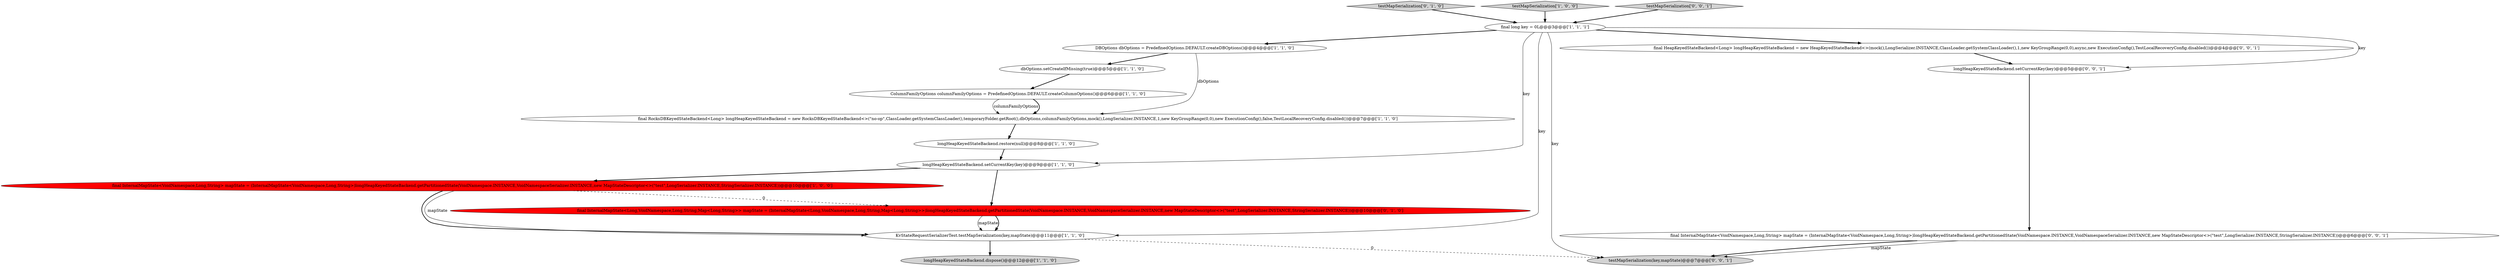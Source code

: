digraph {
13 [style = filled, label = "final HeapKeyedStateBackend<Long> longHeapKeyedStateBackend = new HeapKeyedStateBackend<>(mock(),LongSerializer.INSTANCE,ClassLoader.getSystemClassLoader(),1,new KeyGroupRange(0,0),async,new ExecutionConfig(),TestLocalRecoveryConfig.disabled())@@@4@@@['0', '0', '1']", fillcolor = white, shape = ellipse image = "AAA0AAABBB3BBB"];
4 [style = filled, label = "KvStateRequestSerializerTest.testMapSerialization(key,mapState)@@@11@@@['1', '1', '0']", fillcolor = white, shape = ellipse image = "AAA0AAABBB1BBB"];
7 [style = filled, label = "final RocksDBKeyedStateBackend<Long> longHeapKeyedStateBackend = new RocksDBKeyedStateBackend<>(\"no-op\",ClassLoader.getSystemClassLoader(),temporaryFolder.getRoot(),dbOptions,columnFamilyOptions,mock(),LongSerializer.INSTANCE,1,new KeyGroupRange(0,0),new ExecutionConfig(),false,TestLocalRecoveryConfig.disabled())@@@7@@@['1', '1', '0']", fillcolor = white, shape = ellipse image = "AAA0AAABBB1BBB"];
3 [style = filled, label = "DBOptions dbOptions = PredefinedOptions.DEFAULT.createDBOptions()@@@4@@@['1', '1', '0']", fillcolor = white, shape = ellipse image = "AAA0AAABBB1BBB"];
10 [style = filled, label = "final InternalMapState<VoidNamespace,Long,String> mapState = (InternalMapState<VoidNamespace,Long,String>)longHeapKeyedStateBackend.getPartitionedState(VoidNamespace.INSTANCE,VoidNamespaceSerializer.INSTANCE,new MapStateDescriptor<>(\"test\",LongSerializer.INSTANCE,StringSerializer.INSTANCE))@@@10@@@['1', '0', '0']", fillcolor = red, shape = ellipse image = "AAA1AAABBB1BBB"];
17 [style = filled, label = "testMapSerialization(key,mapState)@@@7@@@['0', '0', '1']", fillcolor = lightgray, shape = ellipse image = "AAA0AAABBB3BBB"];
12 [style = filled, label = "testMapSerialization['0', '1', '0']", fillcolor = lightgray, shape = diamond image = "AAA0AAABBB2BBB"];
2 [style = filled, label = "longHeapKeyedStateBackend.dispose()@@@12@@@['1', '1', '0']", fillcolor = lightgray, shape = ellipse image = "AAA0AAABBB1BBB"];
8 [style = filled, label = "longHeapKeyedStateBackend.setCurrentKey(key)@@@9@@@['1', '1', '0']", fillcolor = white, shape = ellipse image = "AAA0AAABBB1BBB"];
6 [style = filled, label = "testMapSerialization['1', '0', '0']", fillcolor = lightgray, shape = diamond image = "AAA0AAABBB1BBB"];
1 [style = filled, label = "ColumnFamilyOptions columnFamilyOptions = PredefinedOptions.DEFAULT.createColumnOptions()@@@6@@@['1', '1', '0']", fillcolor = white, shape = ellipse image = "AAA0AAABBB1BBB"];
9 [style = filled, label = "longHeapKeyedStateBackend.restore(null)@@@8@@@['1', '1', '0']", fillcolor = white, shape = ellipse image = "AAA0AAABBB1BBB"];
5 [style = filled, label = "final long key = 0L@@@3@@@['1', '1', '1']", fillcolor = white, shape = ellipse image = "AAA0AAABBB1BBB"];
11 [style = filled, label = "final InternalMapState<Long,VoidNamespace,Long,String,Map<Long,String>> mapState = (InternalMapState<Long,VoidNamespace,Long,String,Map<Long,String>>)longHeapKeyedStateBackend.getPartitionedState(VoidNamespace.INSTANCE,VoidNamespaceSerializer.INSTANCE,new MapStateDescriptor<>(\"test\",LongSerializer.INSTANCE,StringSerializer.INSTANCE))@@@10@@@['0', '1', '0']", fillcolor = red, shape = ellipse image = "AAA1AAABBB2BBB"];
16 [style = filled, label = "longHeapKeyedStateBackend.setCurrentKey(key)@@@5@@@['0', '0', '1']", fillcolor = white, shape = ellipse image = "AAA0AAABBB3BBB"];
0 [style = filled, label = "dbOptions.setCreateIfMissing(true)@@@5@@@['1', '1', '0']", fillcolor = white, shape = ellipse image = "AAA0AAABBB1BBB"];
15 [style = filled, label = "final InternalMapState<VoidNamespace,Long,String> mapState = (InternalMapState<VoidNamespace,Long,String>)longHeapKeyedStateBackend.getPartitionedState(VoidNamespace.INSTANCE,VoidNamespaceSerializer.INSTANCE,new MapStateDescriptor<>(\"test\",LongSerializer.INSTANCE,StringSerializer.INSTANCE))@@@6@@@['0', '0', '1']", fillcolor = white, shape = ellipse image = "AAA0AAABBB3BBB"];
14 [style = filled, label = "testMapSerialization['0', '0', '1']", fillcolor = lightgray, shape = diamond image = "AAA0AAABBB3BBB"];
11->4 [style = solid, label="mapState"];
5->3 [style = bold, label=""];
5->4 [style = solid, label="key"];
16->15 [style = bold, label=""];
8->10 [style = bold, label=""];
5->17 [style = solid, label="key"];
1->7 [style = solid, label="columnFamilyOptions"];
10->4 [style = solid, label="mapState"];
12->5 [style = bold, label=""];
4->17 [style = dashed, label="0"];
11->4 [style = bold, label=""];
15->17 [style = solid, label="mapState"];
5->16 [style = solid, label="key"];
4->2 [style = bold, label=""];
9->8 [style = bold, label=""];
1->7 [style = bold, label=""];
13->16 [style = bold, label=""];
3->0 [style = bold, label=""];
10->11 [style = dashed, label="0"];
7->9 [style = bold, label=""];
6->5 [style = bold, label=""];
15->17 [style = bold, label=""];
3->7 [style = solid, label="dbOptions"];
0->1 [style = bold, label=""];
5->13 [style = bold, label=""];
5->8 [style = solid, label="key"];
10->4 [style = bold, label=""];
8->11 [style = bold, label=""];
14->5 [style = bold, label=""];
}
